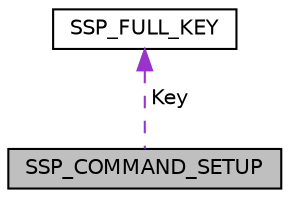 digraph "SSP_COMMAND_SETUP"
{
  edge [fontname="Helvetica",fontsize="10",labelfontname="Helvetica",labelfontsize="10"];
  node [fontname="Helvetica",fontsize="10",shape=record];
  Node1 [label="SSP_COMMAND_SETUP",height=0.2,width=0.4,color="black", fillcolor="grey75", style="filled", fontcolor="black"];
  Node2 -> Node1 [dir="back",color="darkorchid3",fontsize="10",style="dashed",label=" Key" ,fontname="Helvetica"];
  Node2 [label="SSP_FULL_KEY",height=0.2,width=0.4,color="black", fillcolor="white", style="filled",URL="$structSSP__FULL__KEY.html"];
}
